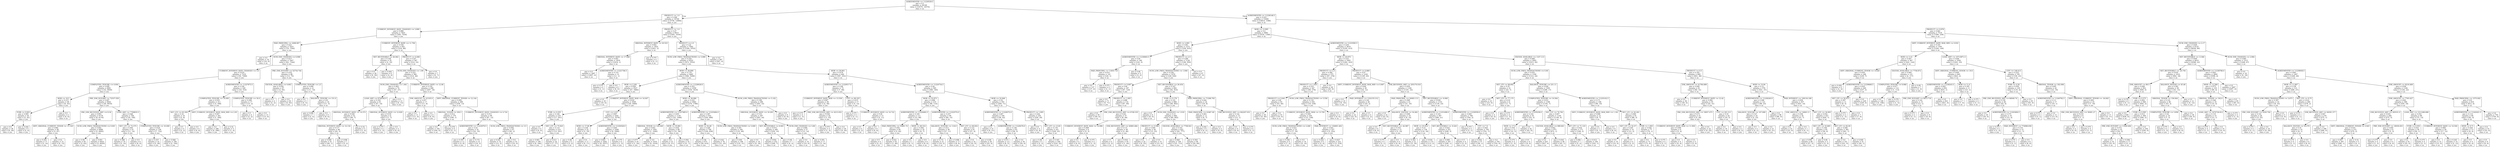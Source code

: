 digraph Tree {
node [shape=box] ;
0 [label="AGREEMENTID <= 11230539.5\ngini = 0.5\nsamples = 29140\nvalue = [14570, 14570]\nclass = no"] ;
1 [label="PRODUCT <= 1.0\ngini = 0.348\nsamples = 16740\nvalue = [3756, 12984]\nclass = yes"] ;
0 -> 1 [labeldistance=2.5, labelangle=45, headlabel="True"] ;
2 [label="CURRENT_INTEREST_RATE_CHANGES <= 3.999\ngini = 0.096\nsamples = 7825\nvalue = [395, 7430]\nclass = yes"] ;
1 -> 2 ;
3 [label="PAID_PRINCIPAL <= 2498.907\ngini = 0.021\nsamples = 7423\nvalue = [79, 7344]\nclass = yes"] ;
2 -> 3 ;
4 [label="gini = 0.0\nsamples = 16\nvalue = [16, 0]\nclass = no"] ;
3 -> 4 ;
5 [label="NUM_EMI_CHANGES <= 6.998\ngini = 0.017\nsamples = 7407\nvalue = [63, 7344]\nclass = yes"] ;
3 -> 5 ;
6 [label="CURRENT_INTEREST_RATE_CHANGES <= 3.0\ngini = 0.014\nsamples = 7319\nvalue = [50, 7269]\nclass = yes"] ;
5 -> 6 ;
7 [label="COMPLETED_TENURE <= 4.004\ngini = 0.009\nsamples = 6991\nvalue = [32, 6959]\nclass = yes"] ;
6 -> 7 ;
8 [label="MOB <= 18.5\ngini = 0.215\nsamples = 49\nvalue = [6, 43]\nclass = yes"] ;
7 -> 8 ;
9 [label="FOIR <= 0.925\ngini = 0.085\nsamples = 45\nvalue = [2, 43]\nclass = yes"] ;
8 -> 9 ;
10 [label="gini = 0.0\nsamples = 39\nvalue = [0, 39]\nclass = yes"] ;
9 -> 10 ;
11 [label="gini = 0.444\nsamples = 6\nvalue = [2, 4]\nclass = yes"] ;
9 -> 11 ;
12 [label="gini = 0.0\nsamples = 4\nvalue = [4, 0]\nclass = no"] ;
8 -> 12 ;
13 [label="PRE_EMI_DUEAMT <= 72537.559\ngini = 0.007\nsamples = 6942\nvalue = [26, 6916]\nclass = yes"] ;
7 -> 13 ;
14 [label="PRE_EMI_RECEIVED_AMT <= 8.34\ngini = 0.003\nsamples = 6178\nvalue = [8, 6170]\nclass = yes"] ;
13 -> 14 ;
15 [label="DIFF_ORIGINAL_CURRENT_TENOR <= -11.543\ngini = 0.064\nsamples = 90\nvalue = [3, 87]\nclass = yes"] ;
14 -> 15 ;
16 [label="gini = 0.291\nsamples = 17\nvalue = [3, 14]\nclass = yes"] ;
15 -> 16 ;
17 [label="gini = 0.0\nsamples = 73\nvalue = [0, 73]\nclass = yes"] ;
15 -> 17 ;
18 [label="NUM_LOW_FREQ_TRANSACTIONS <= 0.001\ngini = 0.002\nsamples = 6088\nvalue = [5, 6083]\nclass = yes"] ;
14 -> 18 ;
19 [label="gini = 0.06\nsamples = 65\nvalue = [2, 63]\nclass = yes"] ;
18 -> 19 ;
20 [label="gini = 0.001\nsamples = 6023\nvalue = [3, 6020]\nclass = yes"] ;
18 -> 20 ;
21 [label="LOAN_AMT <= 7709835.5\ngini = 0.046\nsamples = 764\nvalue = [18, 746]\nclass = yes"] ;
13 -> 21 ;
22 [label="NET_LTV <= 72.375\ngini = 0.493\nsamples = 25\nvalue = [11, 14]\nclass = yes"] ;
21 -> 22 ;
23 [label="gini = 0.388\nsamples = 19\nvalue = [5, 14]\nclass = yes"] ;
22 -> 23 ;
24 [label="gini = 0.0\nsamples = 6\nvalue = [6, 0]\nclass = no"] ;
22 -> 24 ;
25 [label="COMPLETED_TENURE <= 10.009\ngini = 0.019\nsamples = 739\nvalue = [7, 732]\nclass = yes"] ;
21 -> 25 ;
26 [label="gini = 0.257\nsamples = 33\nvalue = [5, 28]\nclass = yes"] ;
25 -> 26 ;
27 [label="gini = 0.006\nsamples = 706\nvalue = [2, 704]\nclass = yes"] ;
25 -> 27 ;
28 [label="AGREEMENTID <= 11227873.5\ngini = 0.104\nsamples = 328\nvalue = [18, 310]\nclass = yes"] ;
6 -> 28 ;
29 [label="COMPLETED_TENURE <= 35.095\ngini = 0.019\nsamples = 311\nvalue = [3, 308]\nclass = yes"] ;
28 -> 29 ;
30 [label="NET_LTV <= 63.304\ngini = 0.32\nsamples = 10\nvalue = [2, 8]\nclass = yes"] ;
29 -> 30 ;
31 [label="gini = 0.5\nsamples = 4\nvalue = [2, 2]\nclass = no"] ;
30 -> 31 ;
32 [label="gini = 0.0\nsamples = 6\nvalue = [0, 6]\nclass = yes"] ;
30 -> 32 ;
33 [label="DIFF_CURRENT_INTEREST_RATE_MAX_MIN <= 2.95\ngini = 0.007\nsamples = 301\nvalue = [1, 300]\nclass = yes"] ;
29 -> 33 ;
34 [label="gini = 0.0\nsamples = 296\nvalue = [0, 296]\nclass = yes"] ;
33 -> 34 ;
35 [label="gini = 0.32\nsamples = 5\nvalue = [1, 4]\nclass = yes"] ;
33 -> 35 ;
36 [label="COMPLETED_TENURE <= 30.0\ngini = 0.208\nsamples = 17\nvalue = [15, 2]\nclass = no"] ;
28 -> 36 ;
37 [label="gini = 0.5\nsamples = 4\nvalue = [2, 2]\nclass = no"] ;
36 -> 37 ;
38 [label="gini = 0.0\nsamples = 13\nvalue = [13, 0]\nclass = no"] ;
36 -> 38 ;
39 [label="PRE_EMI_DUEAMT <= 52734.744\ngini = 0.252\nsamples = 88\nvalue = [13, 75]\nclass = yes"] ;
5 -> 39 ;
40 [label="EXCESS_AVAILABLE <= 0.663\ngini = 0.058\nsamples = 67\nvalue = [2, 65]\nclass = yes"] ;
39 -> 40 ;
41 [label="gini = 0.5\nsamples = 4\nvalue = [2, 2]\nclass = no"] ;
40 -> 41 ;
42 [label="gini = 0.0\nsamples = 63\nvalue = [0, 63]\nclass = yes"] ;
40 -> 42 ;
43 [label="COMPLETED_TENURE <= 2.5\ngini = 0.499\nsamples = 21\nvalue = [11, 10]\nclass = no"] ;
39 -> 43 ;
44 [label="gini = 0.0\nsamples = 5\nvalue = [0, 5]\nclass = yes"] ;
43 -> 44 ;
45 [label="BALANCE_TENURE <= 151.0\ngini = 0.43\nsamples = 16\nvalue = [11, 5]\nclass = no"] ;
43 -> 45 ;
46 [label="gini = 0.408\nsamples = 7\nvalue = [2, 5]\nclass = yes"] ;
45 -> 46 ;
47 [label="gini = 0.0\nsamples = 9\nvalue = [9, 0]\nclass = no"] ;
45 -> 47 ;
48 [label="CURRENT_INTEREST_RATE <= 11.794\ngini = 0.336\nsamples = 402\nvalue = [316, 86]\nclass = no"] ;
2 -> 48 ;
49 [label="NET_RECEIVABLE <= 26.062\ngini = 0.108\nsamples = 35\nvalue = [2, 33]\nclass = yes"] ;
48 -> 49 ;
50 [label="gini = 0.0\nsamples = 29\nvalue = [0, 29]\nclass = yes"] ;
49 -> 50 ;
51 [label="gini = 0.444\nsamples = 6\nvalue = [2, 4]\nclass = yes"] ;
49 -> 51 ;
52 [label="PRODUCT <= 0.006\ngini = 0.247\nsamples = 367\nvalue = [314, 53]\nclass = no"] ;
48 -> 52 ;
53 [label="NUM_EMI_CHANGES <= 1.99\ngini = 0.223\nsamples = 360\nvalue = [314, 46]\nclass = no"] ;
52 -> 53 ;
54 [label="NUM_EMI_CHANGES <= 1.061\ngini = 0.463\nsamples = 74\nvalue = [47, 27]\nclass = no"] ;
53 -> 54 ;
55 [label="LOAN_AMT <= 9726342.0\ngini = 0.354\nsamples = 61\nvalue = [47, 14]\nclass = no"] ;
54 -> 55 ;
56 [label="ORIGNAL_INTEREST_RATE <= 14.372\ngini = 0.229\nsamples = 53\nvalue = [46, 7]\nclass = no"] ;
55 -> 56 ;
57 [label="ORIGNAL_INTEREST_RATE <= 14.134\ngini = 0.117\nsamples = 48\nvalue = [45, 3]\nclass = no"] ;
56 -> 57 ;
58 [label="gini = 0.048\nsamples = 41\nvalue = [40, 1]\nclass = no"] ;
57 -> 58 ;
59 [label="gini = 0.408\nsamples = 7\nvalue = [5, 2]\nclass = no"] ;
57 -> 59 ;
60 [label="gini = 0.32\nsamples = 5\nvalue = [1, 4]\nclass = yes"] ;
56 -> 60 ;
61 [label="ORIGNAL_INTEREST_RATE <= 12.929\ngini = 0.219\nsamples = 8\nvalue = [1, 7]\nclass = yes"] ;
55 -> 61 ;
62 [label="gini = 0.375\nsamples = 4\nvalue = [1, 3]\nclass = yes"] ;
61 -> 62 ;
63 [label="gini = 0.0\nsamples = 4\nvalue = [0, 4]\nclass = yes"] ;
61 -> 63 ;
64 [label="gini = 0.0\nsamples = 13\nvalue = [0, 13]\nclass = yes"] ;
54 -> 64 ;
65 [label="CURRENT_INTEREST_RATE <= 12.08\ngini = 0.124\nsamples = 286\nvalue = [267, 19]\nclass = no"] ;
53 -> 65 ;
66 [label="EMI_AMOUNT <= 41335.0\ngini = 0.457\nsamples = 17\nvalue = [11, 6]\nclass = no"] ;
65 -> 66 ;
67 [label="gini = 0.0\nsamples = 11\nvalue = [11, 0]\nclass = no"] ;
66 -> 67 ;
68 [label="gini = 0.0\nsamples = 6\nvalue = [0, 6]\nclass = yes"] ;
66 -> 68 ;
69 [label="DIFF_ORIGINAL_CURRENT_TENOR <= 12.144\ngini = 0.092\nsamples = 269\nvalue = [256, 13]\nclass = no"] ;
65 -> 69 ;
70 [label="ORIGNAL_TENOR <= 256.5\ngini = 0.012\nsamples = 170\nvalue = [169, 1]\nclass = no"] ;
69 -> 70 ;
71 [label="gini = 0.0\nsamples = 164\nvalue = [164, 0]\nclass = no"] ;
70 -> 71 ;
72 [label="gini = 0.278\nsamples = 6\nvalue = [5, 1]\nclass = no"] ;
70 -> 72 ;
73 [label="CURRENT_INTEREST_RATE_CHANGES <= 4.724\ngini = 0.213\nsamples = 99\nvalue = [87, 12]\nclass = no"] ;
69 -> 73 ;
74 [label="AGREEMENTID <= 11223079.5\ngini = 0.43\nsamples = 32\nvalue = [22, 10]\nclass = no"] ;
73 -> 74 ;
75 [label="gini = 0.397\nsamples = 11\nvalue = [3, 8]\nclass = yes"] ;
74 -> 75 ;
76 [label="gini = 0.172\nsamples = 21\nvalue = [19, 2]\nclass = no"] ;
74 -> 76 ;
77 [label="NUM_LOW_FREQ_TRANSACTIONS <= 3.5\ngini = 0.058\nsamples = 67\nvalue = [65, 2]\nclass = no"] ;
73 -> 77 ;
78 [label="gini = 0.245\nsamples = 14\nvalue = [12, 2]\nclass = no"] ;
77 -> 78 ;
79 [label="gini = 0.0\nsamples = 53\nvalue = [53, 0]\nclass = no"] ;
77 -> 79 ;
80 [label="gini = 0.0\nsamples = 7\nvalue = [0, 7]\nclass = yes"] ;
52 -> 80 ;
81 [label="PRODUCT <= 1.0\ngini = 0.47\nsamples = 8915\nvalue = [3361, 5554]\nclass = yes"] ;
1 -> 81 ;
82 [label="ORIGNAL_INTEREST_RATE <= 20.523\ngini = 0.002\nsamples = 1823\nvalue = [1821, 2]\nclass = no"] ;
81 -> 82 ;
83 [label="ORIGNAL_INTEREST_RATE <= 17.948\ngini = 0.001\nsamples = 1819\nvalue = [1818, 1]\nclass = no"] ;
82 -> 83 ;
84 [label="gini = 0.0\nsamples = 1807\nvalue = [1807, 0]\nclass = no"] ;
83 -> 84 ;
85 [label="AGREEMENTID <= 11221746.5\ngini = 0.153\nsamples = 12\nvalue = [11, 1]\nclass = no"] ;
83 -> 85 ;
86 [label="gini = 0.375\nsamples = 4\nvalue = [3, 1]\nclass = no"] ;
85 -> 86 ;
87 [label="gini = 0.0\nsamples = 8\nvalue = [8, 0]\nclass = no"] ;
85 -> 87 ;
88 [label="gini = 0.375\nsamples = 4\nvalue = [3, 1]\nclass = no"] ;
82 -> 88 ;
89 [label="PRODUCT <= 2.5\ngini = 0.34\nsamples = 7092\nvalue = [1540, 5552]\nclass = yes"] ;
81 -> 89 ;
90 [label="NUM_LOW_FREQ_TRANSACTIONS <= 5.999\ngini = 0.254\nsamples = 6525\nvalue = [973, 5552]\nclass = yes"] ;
89 -> 90 ;
91 [label="MOB <= 28.999\ngini = 0.179\nsamples = 5885\nvalue = [586, 5299]\nclass = yes"] ;
90 -> 91 ;
92 [label="MOB <= 2.281\ngini = 0.026\nsamples = 3527\nvalue = [47, 3480]\nclass = yes"] ;
91 -> 92 ;
93 [label="gini = 0.0\nsamples = 18\nvalue = [18, 0]\nclass = no"] ;
92 -> 93 ;
94 [label="CURRENT_INTEREST_RATE_MAX <= 14.047\ngini = 0.016\nsamples = 3509\nvalue = [29, 3480]\nclass = yes"] ;
92 -> 94 ;
95 [label="FOIR <= 0.255\ngini = 0.144\nsamples = 218\nvalue = [17, 201]\nclass = yes"] ;
94 -> 95 ;
96 [label="gini = 0.0\nsamples = 4\nvalue = [4, 0]\nclass = no"] ;
95 -> 96 ;
97 [label="NET_LTV <= 75.925\ngini = 0.114\nsamples = 214\nvalue = [13, 201]\nclass = yes"] ;
95 -> 97 ;
98 [label="gini = 0.061\nsamples = 190\nvalue = [6, 184]\nclass = yes"] ;
97 -> 98 ;
99 [label="gini = 0.413\nsamples = 24\nvalue = [7, 17]\nclass = yes"] ;
97 -> 99 ;
100 [label="CITY <= 2.257\ngini = 0.007\nsamples = 3291\nvalue = [12, 3279]\nclass = yes"] ;
94 -> 100 ;
101 [label="MOB <= 17.06\ngini = 0.236\nsamples = 22\nvalue = [3, 19]\nclass = yes"] ;
100 -> 101 ;
102 [label="gini = 0.48\nsamples = 5\nvalue = [3, 2]\nclass = no"] ;
101 -> 102 ;
103 [label="gini = 0.0\nsamples = 17\nvalue = [0, 17]\nclass = yes"] ;
101 -> 103 ;
104 [label="AGREEMENTID <= 11230528.0\ngini = 0.005\nsamples = 3269\nvalue = [9, 3260]\nclass = yes"] ;
100 -> 104 ;
105 [label="gini = 0.005\nsamples = 3265\nvalue = [8, 3257]\nclass = yes"] ;
104 -> 105 ;
106 [label="gini = 0.375\nsamples = 4\nvalue = [1, 3]\nclass = yes"] ;
104 -> 106 ;
107 [label="AGREEMENTID <= 11228028.0\ngini = 0.353\nsamples = 2358\nvalue = [539, 1819]\nclass = yes"] ;
91 -> 107 ;
108 [label="MOB <= 38.986\ngini = 0.232\nsamples = 2062\nvalue = [276, 1786]\nclass = yes"] ;
107 -> 108 ;
109 [label="AGREEMENTID <= 11227485.0\ngini = 0.055\nsamples = 1130\nvalue = [32, 1098]\nclass = yes"] ;
108 -> 109 ;
110 [label="ORIGNAL_TENOR <= 120.049\ngini = 0.002\nsamples = 1041\nvalue = [1, 1040]\nclass = yes"] ;
109 -> 110 ;
111 [label="gini = 0.077\nsamples = 25\nvalue = [1, 24]\nclass = yes"] ;
110 -> 111 ;
112 [label="gini = 0.0\nsamples = 1016\nvalue = [0, 1016]\nclass = yes"] ;
110 -> 112 ;
113 [label="MOB <= 35.981\ngini = 0.454\nsamples = 89\nvalue = [31, 58]\nclass = yes"] ;
109 -> 113 ;
114 [label="gini = 0.0\nsamples = 57\nvalue = [0, 57]\nclass = yes"] ;
113 -> 114 ;
115 [label="gini = 0.061\nsamples = 32\nvalue = [31, 1]\nclass = no"] ;
113 -> 115 ;
116 [label="AGREEMENTID <= 11225484.0\ngini = 0.387\nsamples = 932\nvalue = [244, 688]\nclass = yes"] ;
108 -> 116 ;
117 [label="MOB <= 54.49\ngini = 0.249\nsamples = 748\nvalue = [109, 639]\nclass = yes"] ;
116 -> 117 ;
118 [label="gini = 0.158\nsamples = 672\nvalue = [58, 614]\nclass = yes"] ;
117 -> 118 ;
119 [label="gini = 0.441\nsamples = 76\nvalue = [51, 25]\nclass = no"] ;
117 -> 119 ;
120 [label="NUM_LOW_FREQ_TRANSACTIONS <= 5.009\ngini = 0.391\nsamples = 184\nvalue = [135, 49]\nclass = no"] ;
116 -> 120 ;
121 [label="gini = 0.304\nsamples = 166\nvalue = [135, 31]\nclass = no"] ;
120 -> 121 ;
122 [label="gini = 0.0\nsamples = 18\nvalue = [0, 18]\nclass = yes"] ;
120 -> 122 ;
123 [label="NUM_LOW_FREQ_TRANSACTIONS <= 5.102\ngini = 0.198\nsamples = 296\nvalue = [263, 33]\nclass = no"] ;
107 -> 123 ;
124 [label="ORIGNAL_INTEREST_RATE <= 16.293\ngini = 0.153\nsamples = 287\nvalue = [263, 24]\nclass = no"] ;
123 -> 124 ;
125 [label="NET_RECEIVABLE <= 8.945\ngini = 0.074\nsamples = 260\nvalue = [250, 10]\nclass = no"] ;
124 -> 125 ;
126 [label="gini = 0.054\nsamples = 253\nvalue = [246, 7]\nclass = no"] ;
125 -> 126 ;
127 [label="gini = 0.49\nsamples = 7\nvalue = [4, 3]\nclass = no"] ;
125 -> 127 ;
128 [label="NUM_EMI_CHANGES <= 3.68\ngini = 0.499\nsamples = 27\nvalue = [13, 14]\nclass = yes"] ;
124 -> 128 ;
129 [label="gini = 0.0\nsamples = 10\nvalue = [10, 0]\nclass = no"] ;
128 -> 129 ;
130 [label="gini = 0.291\nsamples = 17\nvalue = [3, 14]\nclass = yes"] ;
128 -> 130 ;
131 [label="gini = 0.0\nsamples = 9\nvalue = [0, 9]\nclass = yes"] ;
123 -> 131 ;
132 [label="MOB <= 28.801\ngini = 0.478\nsamples = 640\nvalue = [387, 253]\nclass = no"] ;
90 -> 132 ;
133 [label="AGREEMENTID <= 11229517.0\ngini = 0.169\nsamples = 75\nvalue = [7, 68]\nclass = yes"] ;
132 -> 133 ;
134 [label="CURRENT_INTEREST_RATE_MAX <= 13.539\ngini = 0.067\nsamples = 58\nvalue = [2, 56]\nclass = yes"] ;
133 -> 134 ;
135 [label="gini = 0.375\nsamples = 4\nvalue = [1, 3]\nclass = yes"] ;
134 -> 135 ;
136 [label="PRE_EMI_RECEIVED_AMT <= 4215.052\ngini = 0.036\nsamples = 54\nvalue = [1, 53]\nclass = yes"] ;
134 -> 136 ;
137 [label="gini = 0.375\nsamples = 4\nvalue = [1, 3]\nclass = yes"] ;
136 -> 137 ;
138 [label="gini = 0.0\nsamples = 50\nvalue = [0, 50]\nclass = yes"] ;
136 -> 138 ;
139 [label="CITY <= 98.325\ngini = 0.415\nsamples = 17\nvalue = [5, 12]\nclass = yes"] ;
133 -> 139 ;
140 [label="gini = 0.375\nsamples = 4\nvalue = [3, 1]\nclass = no"] ;
139 -> 140 ;
141 [label="CURRENT_INTEREST_RATE <= 14.722\ngini = 0.26\nsamples = 13\nvalue = [2, 11]\nclass = yes"] ;
139 -> 141 ;
142 [label="gini = 0.5\nsamples = 4\nvalue = [2, 2]\nclass = no"] ;
141 -> 142 ;
143 [label="gini = 0.0\nsamples = 9\nvalue = [0, 9]\nclass = yes"] ;
141 -> 143 ;
144 [label="AGREEMENTID <= 11224734.5\ngini = 0.44\nsamples = 565\nvalue = [380, 185]\nclass = no"] ;
132 -> 144 ;
145 [label="MOB <= 52.873\ngini = 0.496\nsamples = 210\nvalue = [96, 114]\nclass = yes"] ;
144 -> 145 ;
146 [label="AGREEMENTID <= 11224462.5\ngini = 0.193\nsamples = 111\nvalue = [12, 99]\nclass = yes"] ;
145 -> 146 ;
147 [label="PAID_PRINCIPAL <= 55891.74\ngini = 0.061\nsamples = 95\nvalue = [3, 92]\nclass = yes"] ;
146 -> 147 ;
148 [label="gini = 0.5\nsamples = 4\nvalue = [2, 2]\nclass = no"] ;
147 -> 148 ;
149 [label="gini = 0.022\nsamples = 91\nvalue = [1, 90]\nclass = yes"] ;
147 -> 149 ;
150 [label="MOB <= 46.314\ngini = 0.492\nsamples = 16\nvalue = [9, 7]\nclass = no"] ;
146 -> 150 ;
151 [label="gini = 0.0\nsamples = 7\nvalue = [0, 7]\nclass = yes"] ;
150 -> 151 ;
152 [label="gini = 0.0\nsamples = 9\nvalue = [9, 0]\nclass = no"] ;
150 -> 152 ;
153 [label="AGREEMENTID <= 11222574.0\ngini = 0.257\nsamples = 99\nvalue = [84, 15]\nclass = no"] ;
145 -> 153 ;
154 [label="BALANCE_TENURE <= 118.0\ngini = 0.411\nsamples = 38\nvalue = [27, 11]\nclass = no"] ;
153 -> 154 ;
155 [label="gini = 0.172\nsamples = 21\nvalue = [19, 2]\nclass = no"] ;
154 -> 155 ;
156 [label="gini = 0.498\nsamples = 17\nvalue = [8, 9]\nclass = yes"] ;
154 -> 156 ;
157 [label="NET_LTV <= 60.832\ngini = 0.123\nsamples = 61\nvalue = [57, 4]\nclass = no"] ;
153 -> 157 ;
158 [label="gini = 0.0\nsamples = 32\nvalue = [32, 0]\nclass = no"] ;
157 -> 158 ;
159 [label="gini = 0.238\nsamples = 29\nvalue = [25, 4]\nclass = no"] ;
157 -> 159 ;
160 [label="MOB <= 32.846\ngini = 0.32\nsamples = 355\nvalue = [284, 71]\nclass = no"] ;
144 -> 160 ;
161 [label="AGREEMENTID <= 11228372.0\ngini = 0.487\nsamples = 100\nvalue = [58, 42]\nclass = no"] ;
160 -> 161 ;
162 [label="gini = 0.0\nsamples = 37\nvalue = [0, 37]\nclass = yes"] ;
161 -> 162 ;
163 [label="AGREEMENTID <= 11229276.0\ngini = 0.146\nsamples = 63\nvalue = [58, 5]\nclass = no"] ;
161 -> 163 ;
164 [label="gini = 0.473\nsamples = 13\nvalue = [8, 5]\nclass = no"] ;
163 -> 164 ;
165 [label="gini = 0.0\nsamples = 50\nvalue = [50, 0]\nclass = no"] ;
163 -> 165 ;
166 [label="PRODUCT <= 1.905\ngini = 0.202\nsamples = 255\nvalue = [226, 29]\nclass = no"] ;
160 -> 166 ;
167 [label="gini = 0.0\nsamples = 4\nvalue = [0, 4]\nclass = yes"] ;
166 -> 167 ;
168 [label="NET_LTV <= 13.65\ngini = 0.179\nsamples = 251\nvalue = [226, 25]\nclass = no"] ;
166 -> 168 ;
169 [label="gini = 0.48\nsamples = 5\nvalue = [2, 3]\nclass = yes"] ;
168 -> 169 ;
170 [label="gini = 0.163\nsamples = 246\nvalue = [224, 22]\nclass = no"] ;
168 -> 170 ;
171 [label="gini = 0.0\nsamples = 567\nvalue = [567, 0]\nclass = no"] ;
89 -> 171 ;
172 [label="AGREEMENTID <= 11238148.5\ngini = 0.223\nsamples = 12400\nvalue = [10814, 1586]\nclass = no"] ;
0 -> 172 [labeldistance=2.5, labelangle=-45, headlabel="False"] ;
173 [label="MOB <= 13.995\ngini = 0.4\nsamples = 4882\nvalue = [3534, 1348]\nclass = no"] ;
172 -> 173 ;
174 [label="MOB <= 2.093\ngini = 0.391\nsamples = 1272\nvalue = [339, 933]\nclass = yes"] ;
173 -> 174 ;
175 [label="AGREEMENTID <= 11238063.5\ngini = 0.04\nsamples = 146\nvalue = [143, 3]\nclass = no"] ;
174 -> 175 ;
176 [label="PAID_PRINCIPAL <= 11855.733\ngini = 0.014\nsamples = 141\nvalue = [140, 1]\nclass = no"] ;
175 -> 176 ;
177 [label="gini = 0.0\nsamples = 137\nvalue = [137, 0]\nclass = no"] ;
176 -> 177 ;
178 [label="gini = 0.375\nsamples = 4\nvalue = [3, 1]\nclass = no"] ;
176 -> 178 ;
179 [label="gini = 0.48\nsamples = 5\nvalue = [3, 2]\nclass = no"] ;
175 -> 179 ;
180 [label="PRODUCT <= 2.5\ngini = 0.288\nsamples = 1126\nvalue = [196, 930]\nclass = yes"] ;
174 -> 180 ;
181 [label="NUM_LOW_FREQ_TRANSACTIONS <= 1.008\ngini = 0.238\nsamples = 1079\nvalue = [149, 930]\nclass = yes"] ;
180 -> 181 ;
182 [label="PRODUCT <= 0.997\ngini = 0.46\nsamples = 187\nvalue = [67, 120]\nclass = yes"] ;
181 -> 182 ;
183 [label="gini = 0.0\nsamples = 71\nvalue = [0, 71]\nclass = yes"] ;
182 -> 183 ;
184 [label="PRODUCT <= 1.005\ngini = 0.488\nsamples = 116\nvalue = [67, 49]\nclass = no"] ;
182 -> 184 ;
185 [label="gini = 0.0\nsamples = 59\nvalue = [59, 0]\nclass = no"] ;
184 -> 185 ;
186 [label="PRE_EMI_RECEIVED_AMT <= 6749.335\ngini = 0.241\nsamples = 57\nvalue = [8, 49]\nclass = yes"] ;
184 -> 186 ;
187 [label="CURRENT_INTEREST_RATE_MAX <= 14.996\ngini = 0.469\nsamples = 8\nvalue = [5, 3]\nclass = no"] ;
186 -> 187 ;
188 [label="gini = 0.0\nsamples = 4\nvalue = [4, 0]\nclass = no"] ;
187 -> 188 ;
189 [label="gini = 0.375\nsamples = 4\nvalue = [1, 3]\nclass = yes"] ;
187 -> 189 ;
190 [label="EMI_RECEIVED_AMT <= 20983.484\ngini = 0.115\nsamples = 49\nvalue = [3, 46]\nclass = yes"] ;
186 -> 190 ;
191 [label="gini = 0.5\nsamples = 4\nvalue = [2, 2]\nclass = no"] ;
190 -> 191 ;
192 [label="gini = 0.043\nsamples = 45\nvalue = [1, 44]\nclass = yes"] ;
190 -> 192 ;
193 [label="NET_RECEIVABLE <= 26.454\ngini = 0.167\nsamples = 892\nvalue = [82, 810]\nclass = yes"] ;
181 -> 193 ;
194 [label="FOIR <= 0.176\ngini = 0.141\nsamples = 868\nvalue = [66, 802]\nclass = yes"] ;
193 -> 194 ;
195 [label="gini = 0.0\nsamples = 6\nvalue = [6, 0]\nclass = no"] ;
194 -> 195 ;
196 [label="NUM_EMI_CHANGES <= 1.018\ngini = 0.13\nsamples = 862\nvalue = [60, 802]\nclass = yes"] ;
194 -> 196 ;
197 [label="PRODUCT <= 0.596\ngini = 0.469\nsamples = 40\nvalue = [15, 25]\nclass = yes"] ;
196 -> 197 ;
198 [label="gini = 0.0\nsamples = 25\nvalue = [0, 25]\nclass = yes"] ;
197 -> 198 ;
199 [label="gini = 0.0\nsamples = 15\nvalue = [15, 0]\nclass = no"] ;
197 -> 199 ;
200 [label="EXCESS_AVAILABLE <= 7708.921\ngini = 0.103\nsamples = 822\nvalue = [45, 777]\nclass = yes"] ;
196 -> 200 ;
201 [label="gini = 0.065\nsamples = 738\nvalue = [25, 713]\nclass = yes"] ;
200 -> 201 ;
202 [label="gini = 0.363\nsamples = 84\nvalue = [20, 64]\nclass = yes"] ;
200 -> 202 ;
203 [label="PAID_PRINCIPAL <= 71298.793\ngini = 0.444\nsamples = 24\nvalue = [16, 8]\nclass = no"] ;
193 -> 203 ;
204 [label="PAID_PRINCIPAL <= 41667.49\ngini = 0.463\nsamples = 11\nvalue = [4, 7]\nclass = yes"] ;
203 -> 204 ;
205 [label="gini = 0.444\nsamples = 6\nvalue = [4, 2]\nclass = no"] ;
204 -> 205 ;
206 [label="gini = 0.0\nsamples = 5\nvalue = [0, 5]\nclass = yes"] ;
204 -> 206 ;
207 [label="EMI_RECEIVED_AMT <= 842207.031\ngini = 0.142\nsamples = 13\nvalue = [12, 1]\nclass = no"] ;
203 -> 207 ;
208 [label="gini = 0.0\nsamples = 9\nvalue = [9, 0]\nclass = no"] ;
207 -> 208 ;
209 [label="gini = 0.375\nsamples = 4\nvalue = [3, 1]\nclass = no"] ;
207 -> 209 ;
210 [label="gini = 0.0\nsamples = 47\nvalue = [47, 0]\nclass = no"] ;
180 -> 210 ;
211 [label="AGREEMENTID <= 11233585.5\ngini = 0.203\nsamples = 3610\nvalue = [3195, 415]\nclass = no"] ;
173 -> 211 ;
212 [label="MOB <= 20.875\ngini = 0.321\nsamples = 1605\nvalue = [1282, 323]\nclass = no"] ;
211 -> 212 ;
213 [label="PRODUCT <= 2.5\ngini = 0.384\nsamples = 375\nvalue = [97, 278]\nclass = yes"] ;
212 -> 213 ;
214 [label="PRODUCT <= 1.045\ngini = 0.319\nsamples = 347\nvalue = [69, 278]\nclass = yes"] ;
213 -> 214 ;
215 [label="PRODUCT <= 0.941\ngini = 0.49\nsamples = 93\nvalue = [53, 40]\nclass = no"] ;
214 -> 215 ;
216 [label="gini = 0.0\nsamples = 40\nvalue = [0, 40]\nclass = yes"] ;
215 -> 216 ;
217 [label="gini = 0.0\nsamples = 53\nvalue = [53, 0]\nclass = no"] ;
215 -> 217 ;
218 [label="NUM_LOW_FREQ_TRANSACTIONS <= 5.558\ngini = 0.118\nsamples = 254\nvalue = [16, 238]\nclass = yes"] ;
214 -> 218 ;
219 [label="CURRENT_INTEREST_RATE_MAX <= 13.785\ngini = 0.091\nsamples = 250\nvalue = [12, 238]\nclass = yes"] ;
218 -> 219 ;
220 [label="NUM_LOW_FREQ_TRANSACTIONS <= 2.268\ngini = 0.423\nsamples = 23\nvalue = [7, 16]\nclass = yes"] ;
219 -> 220 ;
221 [label="gini = 0.346\nsamples = 9\nvalue = [7, 2]\nclass = no"] ;
220 -> 221 ;
222 [label="gini = 0.0\nsamples = 14\nvalue = [0, 14]\nclass = yes"] ;
220 -> 222 ;
223 [label="PAID_INTEREST <= 104901.402\ngini = 0.043\nsamples = 227\nvalue = [5, 222]\nclass = yes"] ;
219 -> 223 ;
224 [label="gini = 0.444\nsamples = 6\nvalue = [2, 4]\nclass = yes"] ;
223 -> 224 ;
225 [label="gini = 0.027\nsamples = 221\nvalue = [3, 218]\nclass = yes"] ;
223 -> 225 ;
226 [label="gini = 0.0\nsamples = 4\nvalue = [4, 0]\nclass = no"] ;
218 -> 226 ;
227 [label="gini = 0.0\nsamples = 28\nvalue = [28, 0]\nclass = no"] ;
213 -> 227 ;
228 [label="PRODUCT <= 0.869\ngini = 0.07\nsamples = 1230\nvalue = [1185, 45]\nclass = no"] ;
212 -> 228 ;
229 [label="DIFF_CURRENT_INTEREST_RATE_MAX_MIN <= 0.967\ngini = 0.444\nsamples = 36\nvalue = [24, 12]\nclass = no"] ;
228 -> 229 ;
230 [label="gini = 0.0\nsamples = 10\nvalue = [0, 10]\nclass = yes"] ;
229 -> 230 ;
231 [label="PAID_INTEREST <= 1332155.312\ngini = 0.142\nsamples = 26\nvalue = [24, 2]\nclass = no"] ;
229 -> 231 ;
232 [label="gini = 0.0\nsamples = 22\nvalue = [22, 0]\nclass = no"] ;
231 -> 232 ;
233 [label="gini = 0.5\nsamples = 4\nvalue = [2, 2]\nclass = no"] ;
231 -> 233 ;
234 [label="EMI_RECEIVED_AMT <= 203170.016\ngini = 0.054\nsamples = 1194\nvalue = [1161, 33]\nclass = no"] ;
228 -> 234 ;
235 [label="PAID_PRINCIPAL <= 20083.113\ngini = 0.369\nsamples = 41\nvalue = [31, 10]\nclass = no"] ;
234 -> 235 ;
236 [label="gini = 0.0\nsamples = 22\nvalue = [22, 0]\nclass = no"] ;
235 -> 236 ;
237 [label="BALANCE_EXCESS <= 54.482\ngini = 0.499\nsamples = 19\nvalue = [9, 10]\nclass = yes"] ;
235 -> 237 ;
238 [label="gini = 0.0\nsamples = 6\nvalue = [6, 0]\nclass = no"] ;
237 -> 238 ;
239 [label="NET_RECEIVABLE <= -42.987\ngini = 0.355\nsamples = 13\nvalue = [3, 10]\nclass = yes"] ;
237 -> 239 ;
240 [label="gini = 0.375\nsamples = 4\nvalue = [3, 1]\nclass = no"] ;
239 -> 240 ;
241 [label="gini = 0.0\nsamples = 9\nvalue = [0, 9]\nclass = yes"] ;
239 -> 241 ;
242 [label="NET_RECEIVABLE <= -0.008\ngini = 0.039\nsamples = 1153\nvalue = [1130, 23]\nclass = no"] ;
234 -> 242 ;
243 [label="AGREEMENTID <= 11231498.0\ngini = 0.103\nsamples = 387\nvalue = [366, 21]\nclass = no"] ;
242 -> 243 ;
244 [label="MOB <= 25.914\ngini = 0.23\nsamples = 136\nvalue = [118, 18]\nclass = no"] ;
243 -> 244 ;
245 [label="gini = 0.363\nsamples = 21\nvalue = [5, 16]\nclass = yes"] ;
244 -> 245 ;
246 [label="gini = 0.034\nsamples = 115\nvalue = [113, 2]\nclass = no"] ;
244 -> 246 ;
247 [label="NET_RECEIVABLE <= -0.243\ngini = 0.024\nsamples = 251\nvalue = [248, 3]\nclass = no"] ;
243 -> 247 ;
248 [label="gini = 0.008\nsamples = 247\nvalue = [246, 1]\nclass = no"] ;
247 -> 248 ;
249 [label="gini = 0.5\nsamples = 4\nvalue = [2, 2]\nclass = no"] ;
247 -> 249 ;
250 [label="AGREEMENTID <= 11230559.0\ngini = 0.005\nsamples = 766\nvalue = [764, 2]\nclass = no"] ;
242 -> 250 ;
251 [label="gini = 0.375\nsamples = 4\nvalue = [3, 1]\nclass = no"] ;
250 -> 251 ;
252 [label="CITY <= 7.0\ngini = 0.003\nsamples = 762\nvalue = [761, 1]\nclass = no"] ;
250 -> 252 ;
253 [label="gini = 0.034\nsamples = 57\nvalue = [56, 1]\nclass = no"] ;
252 -> 253 ;
254 [label="gini = 0.0\nsamples = 705\nvalue = [705, 0]\nclass = no"] ;
252 -> 254 ;
255 [label="EXCESS_AVAILABLE <= 1337.113\ngini = 0.088\nsamples = 2005\nvalue = [1913, 92]\nclass = no"] ;
211 -> 255 ;
256 [label="NUM_LOW_FREQ_TRANSACTIONS <= 0.99\ngini = 0.035\nsamples = 1336\nvalue = [1312, 24]\nclass = no"] ;
255 -> 256 ;
257 [label="NET_LTV <= 68.602\ngini = 0.35\nsamples = 31\nvalue = [24, 7]\nclass = no"] ;
256 -> 257 ;
258 [label="gini = 0.0\nsamples = 23\nvalue = [23, 0]\nclass = no"] ;
257 -> 258 ;
259 [label="NET_LTV <= 77.175\ngini = 0.219\nsamples = 8\nvalue = [1, 7]\nclass = yes"] ;
257 -> 259 ;
260 [label="gini = 0.0\nsamples = 4\nvalue = [0, 4]\nclass = yes"] ;
259 -> 260 ;
261 [label="gini = 0.375\nsamples = 4\nvalue = [1, 3]\nclass = yes"] ;
259 -> 261 ;
262 [label="BALANCE_TENURE <= 231.11\ngini = 0.026\nsamples = 1305\nvalue = [1288, 17]\nclass = no"] ;
256 -> 262 ;
263 [label="COMPLETED_TENURE <= 10.564\ngini = 0.012\nsamples = 1199\nvalue = [1192, 7]\nclass = no"] ;
262 -> 263 ;
264 [label="AGREEMENTID <= 11235238.0\ngini = 0.103\nsamples = 55\nvalue = [52, 3]\nclass = no"] ;
263 -> 264 ;
265 [label="MOB <= 17.0\ngini = 0.355\nsamples = 13\nvalue = [10, 3]\nclass = no"] ;
264 -> 265 ;
266 [label="gini = 0.375\nsamples = 4\nvalue = [1, 3]\nclass = yes"] ;
265 -> 266 ;
267 [label="gini = 0.0\nsamples = 9\nvalue = [9, 0]\nclass = no"] ;
265 -> 267 ;
268 [label="gini = 0.0\nsamples = 42\nvalue = [42, 0]\nclass = no"] ;
264 -> 268 ;
269 [label="NET_LTV <= 70.792\ngini = 0.007\nsamples = 1144\nvalue = [1140, 4]\nclass = no"] ;
263 -> 269 ;
270 [label="EXCESS_AVAILABLE <= 899.841\ngini = 0.002\nsamples = 973\nvalue = [972, 1]\nclass = no"] ;
269 -> 270 ;
271 [label="gini = 0.0\nsamples = 927\nvalue = [927, 0]\nclass = no"] ;
270 -> 271 ;
272 [label="gini = 0.043\nsamples = 46\nvalue = [45, 1]\nclass = no"] ;
270 -> 272 ;
273 [label="NET_LTV <= 71.123\ngini = 0.034\nsamples = 171\nvalue = [168, 3]\nclass = no"] ;
269 -> 273 ;
274 [label="gini = 0.408\nsamples = 7\nvalue = [5, 2]\nclass = no"] ;
273 -> 274 ;
275 [label="gini = 0.012\nsamples = 164\nvalue = [163, 1]\nclass = no"] ;
273 -> 275 ;
276 [label="AGREEMENTID <= 11235102.5\ngini = 0.171\nsamples = 106\nvalue = [96, 10]\nclass = no"] ;
262 -> 276 ;
277 [label="DIFF_CURRENT_INTEREST_RATE_MAX_MIN <= 1.181\ngini = 0.498\nsamples = 15\nvalue = [8, 7]\nclass = no"] ;
276 -> 277 ;
278 [label="gini = 0.0\nsamples = 7\nvalue = [0, 7]\nclass = yes"] ;
277 -> 278 ;
279 [label="gini = 0.0\nsamples = 8\nvalue = [8, 0]\nclass = no"] ;
277 -> 279 ;
280 [label="NET_LTV <= 42.261\ngini = 0.064\nsamples = 91\nvalue = [88, 3]\nclass = no"] ;
276 -> 280 ;
281 [label="NET_LTV <= 32.37\ngini = 0.245\nsamples = 14\nvalue = [12, 2]\nclass = no"] ;
280 -> 281 ;
282 [label="gini = 0.0\nsamples = 10\nvalue = [10, 0]\nclass = no"] ;
281 -> 282 ;
283 [label="gini = 0.5\nsamples = 4\nvalue = [2, 2]\nclass = no"] ;
281 -> 283 ;
284 [label="FOIR <= 1.005\ngini = 0.026\nsamples = 77\nvalue = [76, 1]\nclass = no"] ;
280 -> 284 ;
285 [label="gini = 0.0\nsamples = 73\nvalue = [73, 0]\nclass = no"] ;
284 -> 285 ;
286 [label="gini = 0.375\nsamples = 4\nvalue = [3, 1]\nclass = no"] ;
284 -> 286 ;
287 [label="PRODUCT <= 0.5\ngini = 0.183\nsamples = 669\nvalue = [601, 68]\nclass = no"] ;
255 -> 287 ;
288 [label="EMI_AMOUNT <= 41784.689\ngini = 0.449\nsamples = 91\nvalue = [60, 31]\nclass = no"] ;
287 -> 288 ;
289 [label="gini = 0.0\nsamples = 36\nvalue = [36, 0]\nclass = no"] ;
288 -> 289 ;
290 [label="CURRENT_INTEREST_RATE <= 12.42\ngini = 0.492\nsamples = 55\nvalue = [24, 31]\nclass = yes"] ;
288 -> 290 ;
291 [label="PRE_EMI_RECEIVED_AMT <= 19057.475\ngini = 0.271\nsamples = 31\nvalue = [5, 26]\nclass = yes"] ;
290 -> 291 ;
292 [label="CURRENT_INTEREST_RATE_MAX <= 11.958\ngini = 0.494\nsamples = 9\nvalue = [5, 4]\nclass = no"] ;
291 -> 292 ;
293 [label="gini = 0.0\nsamples = 4\nvalue = [0, 4]\nclass = yes"] ;
292 -> 293 ;
294 [label="gini = 0.0\nsamples = 5\nvalue = [5, 0]\nclass = no"] ;
292 -> 294 ;
295 [label="gini = 0.0\nsamples = 22\nvalue = [0, 22]\nclass = yes"] ;
291 -> 295 ;
296 [label="CITY <= 201.511\ngini = 0.33\nsamples = 24\nvalue = [19, 5]\nclass = no"] ;
290 -> 296 ;
297 [label="gini = 0.0\nsamples = 19\nvalue = [19, 0]\nclass = no"] ;
296 -> 297 ;
298 [label="gini = 0.0\nsamples = 5\nvalue = [0, 5]\nclass = yes"] ;
296 -> 298 ;
299 [label="MOB <= 14.94\ngini = 0.12\nsamples = 578\nvalue = [541, 37]\nclass = no"] ;
287 -> 299 ;
300 [label="AGREEMENTID <= 11236240.0\ngini = 0.308\nsamples = 121\nvalue = [98, 23]\nclass = no"] ;
299 -> 300 ;
301 [label="BALANCE_TENURE <= 107.699\ngini = 0.147\nsamples = 25\nvalue = [2, 23]\nclass = yes"] ;
300 -> 301 ;
302 [label="gini = 0.5\nsamples = 4\nvalue = [2, 2]\nclass = no"] ;
301 -> 302 ;
303 [label="gini = 0.0\nsamples = 21\nvalue = [0, 21]\nclass = yes"] ;
301 -> 303 ;
304 [label="gini = 0.0\nsamples = 96\nvalue = [96, 0]\nclass = no"] ;
300 -> 304 ;
305 [label="PAID_INTEREST <= 109134.168\ngini = 0.059\nsamples = 457\nvalue = [443, 14]\nclass = no"] ;
299 -> 305 ;
306 [label="EMI_AMOUNT <= 14845.11\ngini = 0.358\nsamples = 30\nvalue = [23, 7]\nclass = no"] ;
305 -> 306 ;
307 [label="gini = 0.0\nsamples = 23\nvalue = [23, 0]\nclass = no"] ;
306 -> 307 ;
308 [label="gini = 0.0\nsamples = 7\nvalue = [0, 7]\nclass = yes"] ;
306 -> 308 ;
309 [label="NET_LTV <= 34.905\ngini = 0.032\nsamples = 427\nvalue = [420, 7]\nclass = no"] ;
305 -> 309 ;
310 [label="NET_LTV <= 33.685\ngini = 0.168\nsamples = 65\nvalue = [59, 6]\nclass = no"] ;
309 -> 310 ;
311 [label="gini = 0.095\nsamples = 60\nvalue = [57, 3]\nclass = no"] ;
310 -> 311 ;
312 [label="gini = 0.48\nsamples = 5\nvalue = [2, 3]\nclass = yes"] ;
310 -> 312 ;
313 [label="NET_LTV <= 82.95\ngini = 0.006\nsamples = 362\nvalue = [361, 1]\nclass = no"] ;
309 -> 313 ;
314 [label="gini = 0.0\nsamples = 321\nvalue = [321, 0]\nclass = no"] ;
313 -> 314 ;
315 [label="gini = 0.048\nsamples = 41\nvalue = [40, 1]\nclass = no"] ;
313 -> 315 ;
316 [label="PRODUCT <= 0.978\ngini = 0.061\nsamples = 7518\nvalue = [7280, 238]\nclass = no"] ;
172 -> 316 ;
317 [label="DIFF_CURRENT_INTEREST_RATE_MAX_MIN <= 0.932\ngini = 0.191\nsamples = 1393\nvalue = [1244, 149]\nclass = no"] ;
316 -> 317 ;
318 [label="MOB <= 3.15\ngini = 0.447\nsamples = 367\nvalue = [243, 124]\nclass = no"] ;
317 -> 318 ;
319 [label="DIFF_ORIGINAL_CURRENT_TENOR <= -0.028\ngini = 0.055\nsamples = 246\nvalue = [239, 7]\nclass = no"] ;
318 -> 319 ;
320 [label="gini = 0.444\nsamples = 6\nvalue = [2, 4]\nclass = yes"] ;
319 -> 320 ;
321 [label="AGREEMENTID <= 11239668.5\ngini = 0.025\nsamples = 240\nvalue = [237, 3]\nclass = no"] ;
319 -> 321 ;
322 [label="NET_LTV <= 50.915\ngini = 0.397\nsamples = 11\nvalue = [8, 3]\nclass = no"] ;
321 -> 322 ;
323 [label="gini = 0.375\nsamples = 4\nvalue = [1, 3]\nclass = yes"] ;
322 -> 323 ;
324 [label="gini = 0.0\nsamples = 7\nvalue = [7, 0]\nclass = no"] ;
322 -> 324 ;
325 [label="gini = 0.0\nsamples = 229\nvalue = [229, 0]\nclass = no"] ;
321 -> 325 ;
326 [label="EXCESS_AVAILABLE <= 7758.872\ngini = 0.064\nsamples = 121\nvalue = [4, 117]\nclass = yes"] ;
318 -> 326 ;
327 [label="COMPLETED_TENURE <= 8.988\ngini = 0.017\nsamples = 114\nvalue = [1, 113]\nclass = yes"] ;
326 -> 327 ;
328 [label="gini = 0.0\nsamples = 108\nvalue = [0, 108]\nclass = yes"] ;
327 -> 328 ;
329 [label="gini = 0.278\nsamples = 6\nvalue = [1, 5]\nclass = yes"] ;
327 -> 329 ;
330 [label="gini = 0.49\nsamples = 7\nvalue = [3, 4]\nclass = yes"] ;
326 -> 330 ;
331 [label="LOAN_AMT <= 10713971.5\ngini = 0.048\nsamples = 1026\nvalue = [1001, 25]\nclass = no"] ;
317 -> 331 ;
332 [label="DIFF_ORIGINAL_CURRENT_TENOR <= 19.0\ngini = 0.005\nsamples = 845\nvalue = [843, 2]\nclass = no"] ;
331 -> 332 ;
333 [label="AGREEMENTID <= 11238243.5\ngini = 0.002\nsamples = 834\nvalue = [833, 1]\nclass = no"] ;
332 -> 333 ;
334 [label="PRE_EMI_DUEAMT <= 8913.716\ngini = 0.142\nsamples = 13\nvalue = [12, 1]\nclass = no"] ;
333 -> 334 ;
335 [label="gini = 0.375\nsamples = 4\nvalue = [3, 1]\nclass = no"] ;
334 -> 335 ;
336 [label="gini = 0.0\nsamples = 9\nvalue = [9, 0]\nclass = no"] ;
334 -> 336 ;
337 [label="gini = 0.0\nsamples = 821\nvalue = [821, 0]\nclass = no"] ;
333 -> 337 ;
338 [label="MOB <= 11.0\ngini = 0.165\nsamples = 11\nvalue = [10, 1]\nclass = no"] ;
332 -> 338 ;
339 [label="gini = 0.0\nsamples = 7\nvalue = [7, 0]\nclass = no"] ;
338 -> 339 ;
340 [label="gini = 0.375\nsamples = 4\nvalue = [3, 1]\nclass = no"] ;
338 -> 340 ;
341 [label="CITY <= 148.413\ngini = 0.222\nsamples = 181\nvalue = [158, 23]\nclass = no"] ;
331 -> 341 ;
342 [label="FOIR <= 0.58\ngini = 0.056\nsamples = 139\nvalue = [135, 4]\nclass = no"] ;
341 -> 342 ;
343 [label="PRE_EMI_RECEIVED_AMT <= 66040.74\ngini = 0.159\nsamples = 46\nvalue = [42, 4]\nclass = no"] ;
342 -> 343 ;
344 [label="gini = 0.0\nsamples = 30\nvalue = [30, 0]\nclass = no"] ;
343 -> 344 ;
345 [label="AGREEMENTID <= 11243494.5\ngini = 0.375\nsamples = 16\nvalue = [12, 4]\nclass = no"] ;
343 -> 345 ;
346 [label="gini = 0.375\nsamples = 4\nvalue = [1, 3]\nclass = yes"] ;
345 -> 346 ;
347 [label="PAID_INTEREST <= 774996.656\ngini = 0.153\nsamples = 12\nvalue = [11, 1]\nclass = no"] ;
345 -> 347 ;
348 [label="gini = 0.375\nsamples = 4\nvalue = [3, 1]\nclass = no"] ;
347 -> 348 ;
349 [label="gini = 0.0\nsamples = 8\nvalue = [8, 0]\nclass = no"] ;
347 -> 349 ;
350 [label="gini = 0.0\nsamples = 93\nvalue = [93, 0]\nclass = no"] ;
342 -> 350 ;
351 [label="ORIGNAL_TENOR <= 182.098\ngini = 0.495\nsamples = 42\nvalue = [23, 19]\nclass = no"] ;
341 -> 351 ;
352 [label="AGREEMENTID <= 11240782.5\ngini = 0.111\nsamples = 17\nvalue = [16, 1]\nclass = no"] ;
351 -> 352 ;
353 [label="gini = 0.375\nsamples = 4\nvalue = [3, 1]\nclass = no"] ;
352 -> 353 ;
354 [label="gini = 0.0\nsamples = 13\nvalue = [13, 0]\nclass = no"] ;
352 -> 354 ;
355 [label="DIFF_ORIGINAL_CURRENT_TENOR <= -34.845\ngini = 0.403\nsamples = 25\nvalue = [7, 18]\nclass = yes"] ;
351 -> 355 ;
356 [label="PRE_EMI_RECEIVED_AMT <= 30491.27\ngini = 0.219\nsamples = 8\nvalue = [7, 1]\nclass = no"] ;
355 -> 356 ;
357 [label="gini = 0.0\nsamples = 4\nvalue = [4, 0]\nclass = no"] ;
356 -> 357 ;
358 [label="gini = 0.375\nsamples = 4\nvalue = [3, 1]\nclass = no"] ;
356 -> 358 ;
359 [label="gini = 0.0\nsamples = 17\nvalue = [0, 17]\nclass = yes"] ;
355 -> 359 ;
360 [label="NUM_EMI_CHANGES <= 2.17\ngini = 0.029\nsamples = 6125\nvalue = [6036, 89]\nclass = no"] ;
316 -> 360 ;
361 [label="NET_RECEIVABLE <= -5.366\ngini = 0.009\nsamples = 4610\nvalue = [4588, 22]\nclass = no"] ;
360 -> 361 ;
362 [label="NET_RECEIVABLE <= -43.781\ngini = 0.035\nsamples = 1010\nvalue = [992, 18]\nclass = no"] ;
361 -> 362 ;
363 [label="EMI_AMOUNT <= 88.5\ngini = 0.006\nsamples = 952\nvalue = [949, 3]\nclass = no"] ;
362 -> 363 ;
364 [label="gini = 0.278\nsamples = 6\nvalue = [5, 1]\nclass = no"] ;
363 -> 364 ;
365 [label="FOIR <= 0.575\ngini = 0.004\nsamples = 946\nvalue = [944, 2]\nclass = no"] ;
363 -> 365 ;
366 [label="gini = 0.0\nsamples = 638\nvalue = [638, 0]\nclass = no"] ;
365 -> 366 ;
367 [label="FOIR <= 0.595\ngini = 0.013\nsamples = 308\nvalue = [306, 2]\nclass = no"] ;
365 -> 367 ;
368 [label="PRE_EMI_DUEAMT <= 11929.494\ngini = 0.074\nsamples = 52\nvalue = [50, 2]\nclass = no"] ;
367 -> 368 ;
369 [label="gini = 0.0\nsamples = 35\nvalue = [35, 0]\nclass = no"] ;
368 -> 369 ;
370 [label="gini = 0.208\nsamples = 17\nvalue = [15, 2]\nclass = no"] ;
368 -> 370 ;
371 [label="gini = 0.0\nsamples = 256\nvalue = [256, 0]\nclass = no"] ;
367 -> 371 ;
372 [label="BALANCE_EXCESS <= 45.48\ngini = 0.383\nsamples = 58\nvalue = [43, 15]\nclass = no"] ;
362 -> 372 ;
373 [label="ORIGNAL_TENOR <= 156.844\ngini = 0.122\nsamples = 46\nvalue = [43, 3]\nclass = no"] ;
372 -> 373 ;
374 [label="COMPLETED_TENURE <= 3.856\ngini = 0.42\nsamples = 10\nvalue = [7, 3]\nclass = no"] ;
373 -> 374 ;
375 [label="gini = 0.375\nsamples = 4\nvalue = [1, 3]\nclass = yes"] ;
374 -> 375 ;
376 [label="gini = 0.0\nsamples = 6\nvalue = [6, 0]\nclass = no"] ;
374 -> 376 ;
377 [label="gini = 0.0\nsamples = 36\nvalue = [36, 0]\nclass = no"] ;
373 -> 377 ;
378 [label="gini = 0.0\nsamples = 12\nvalue = [0, 12]\nclass = yes"] ;
372 -> 378 ;
379 [label="AGREEMENTID <= 11238786.0\ngini = 0.002\nsamples = 3600\nvalue = [3596, 4]\nclass = no"] ;
361 -> 379 ;
380 [label="MOB <= 12.566\ngini = 0.075\nsamples = 103\nvalue = [99, 4]\nclass = no"] ;
379 -> 380 ;
381 [label="ORIGNAL_TENOR <= 192.0\ngini = 0.346\nsamples = 18\nvalue = [14, 4]\nclass = no"] ;
380 -> 381 ;
382 [label="LOAN_AMT <= 1670726.812\ngini = 0.133\nsamples = 14\nvalue = [13, 1]\nclass = no"] ;
381 -> 382 ;
383 [label="gini = 0.375\nsamples = 4\nvalue = [3, 1]\nclass = no"] ;
382 -> 383 ;
384 [label="gini = 0.0\nsamples = 10\nvalue = [10, 0]\nclass = no"] ;
382 -> 384 ;
385 [label="gini = 0.375\nsamples = 4\nvalue = [1, 3]\nclass = yes"] ;
381 -> 385 ;
386 [label="gini = 0.0\nsamples = 85\nvalue = [85, 0]\nclass = no"] ;
380 -> 386 ;
387 [label="gini = 0.0\nsamples = 3497\nvalue = [3497, 0]\nclass = no"] ;
379 -> 387 ;
388 [label="NUM_EMI_CHANGES <= 2.994\ngini = 0.085\nsamples = 1515\nvalue = [1448, 67]\nclass = no"] ;
360 -> 388 ;
389 [label="gini = 0.0\nsamples = 18\nvalue = [0, 18]\nclass = yes"] ;
388 -> 389 ;
390 [label="AGREEMENTID <= 11239938.5\ngini = 0.063\nsamples = 1497\nvalue = [1448, 49]\nclass = no"] ;
388 -> 390 ;
391 [label="MOB <= 11.897\ngini = 0.158\nsamples = 313\nvalue = [286, 27]\nclass = no"] ;
390 -> 391 ;
392 [label="NUM_LOW_FREQ_TRANSACTIONS <= 3.673\ngini = 0.367\nsamples = 33\nvalue = [8, 25]\nclass = yes"] ;
391 -> 392 ;
393 [label="PRE_EMI_DUEAMT <= 4320.704\ngini = 0.191\nsamples = 28\nvalue = [3, 25]\nclass = yes"] ;
392 -> 393 ;
394 [label="gini = 0.375\nsamples = 4\nvalue = [3, 1]\nclass = no"] ;
393 -> 394 ;
395 [label="gini = 0.0\nsamples = 24\nvalue = [0, 24]\nclass = yes"] ;
393 -> 395 ;
396 [label="gini = 0.0\nsamples = 5\nvalue = [5, 0]\nclass = no"] ;
392 -> 396 ;
397 [label="NET_LTV <= 9.75\ngini = 0.014\nsamples = 280\nvalue = [278, 2]\nclass = no"] ;
391 -> 397 ;
398 [label="gini = 0.375\nsamples = 4\nvalue = [3, 1]\nclass = no"] ;
397 -> 398 ;
399 [label="EMI_RECEIVED_AMT <= 64591.377\ngini = 0.007\nsamples = 276\nvalue = [275, 1]\nclass = no"] ;
397 -> 399 ;
400 [label="BALANCE_EXCESS <= 54.279\ngini = 0.18\nsamples = 10\nvalue = [9, 1]\nclass = no"] ;
399 -> 400 ;
401 [label="gini = 0.375\nsamples = 4\nvalue = [3, 1]\nclass = no"] ;
400 -> 401 ;
402 [label="gini = 0.0\nsamples = 6\nvalue = [6, 0]\nclass = no"] ;
400 -> 402 ;
403 [label="gini = 0.0\nsamples = 266\nvalue = [266, 0]\nclass = no"] ;
399 -> 403 ;
404 [label="EMI_AMOUNT <= 9216.469\ngini = 0.036\nsamples = 1184\nvalue = [1162, 22]\nclass = no"] ;
390 -> 404 ;
405 [label="EMI_AMOUNT <= 7765.427\ngini = 0.093\nsamples = 368\nvalue = [350, 18]\nclass = no"] ;
404 -> 405 ;
406 [label="EMI_RECEIVED_AMT <= 293531.0\ngini = 0.035\nsamples = 280\nvalue = [275, 5]\nclass = no"] ;
405 -> 406 ;
407 [label="DIFF_ORIGINAL_CURRENT_TENOR <= 2.925\ngini = 0.015\nsamples = 272\nvalue = [270, 2]\nclass = no"] ;
406 -> 407 ;
408 [label="gini = 0.007\nsamples = 267\nvalue = [266, 1]\nclass = no"] ;
407 -> 408 ;
409 [label="gini = 0.32\nsamples = 5\nvalue = [4, 1]\nclass = no"] ;
407 -> 409 ;
410 [label="PRE_EMI_DUEAMT <= 18039.453\ngini = 0.469\nsamples = 8\nvalue = [5, 3]\nclass = no"] ;
406 -> 410 ;
411 [label="gini = 0.375\nsamples = 4\nvalue = [1, 3]\nclass = yes"] ;
410 -> 411 ;
412 [label="gini = 0.0\nsamples = 4\nvalue = [4, 0]\nclass = no"] ;
410 -> 412 ;
413 [label="LOAN_AMT <= 1511288.688\ngini = 0.252\nsamples = 88\nvalue = [75, 13]\nclass = no"] ;
405 -> 413 ;
414 [label="FOIR <= 0.555\ngini = 0.033\nsamples = 59\nvalue = [58, 1]\nclass = no"] ;
413 -> 414 ;
415 [label="gini = 0.0\nsamples = 55\nvalue = [55, 0]\nclass = no"] ;
414 -> 415 ;
416 [label="gini = 0.375\nsamples = 4\nvalue = [3, 1]\nclass = no"] ;
414 -> 416 ;
417 [label="CURRENT_INTEREST_RATE <= 14.504\ngini = 0.485\nsamples = 29\nvalue = [17, 12]\nclass = no"] ;
413 -> 417 ;
418 [label="gini = 0.0\nsamples = 15\nvalue = [15, 0]\nclass = no"] ;
417 -> 418 ;
419 [label="gini = 0.245\nsamples = 14\nvalue = [2, 12]\nclass = yes"] ;
417 -> 419 ;
420 [label="PAID_PRINCIPAL <= 1575.002\ngini = 0.01\nsamples = 816\nvalue = [812, 4]\nclass = no"] ;
404 -> 420 ;
421 [label="AGREEMENTID <= 11242421.5\ngini = 0.114\nsamples = 66\nvalue = [62, 4]\nclass = no"] ;
420 -> 421 ;
422 [label="MOB <= 9.71\ngini = 0.426\nsamples = 13\nvalue = [9, 4]\nclass = no"] ;
421 -> 422 ;
423 [label="gini = 0.0\nsamples = 4\nvalue = [0, 4]\nclass = yes"] ;
422 -> 423 ;
424 [label="gini = 0.0\nsamples = 9\nvalue = [9, 0]\nclass = no"] ;
422 -> 424 ;
425 [label="gini = 0.0\nsamples = 53\nvalue = [53, 0]\nclass = no"] ;
421 -> 425 ;
426 [label="gini = 0.0\nsamples = 750\nvalue = [750, 0]\nclass = no"] ;
420 -> 426 ;
}